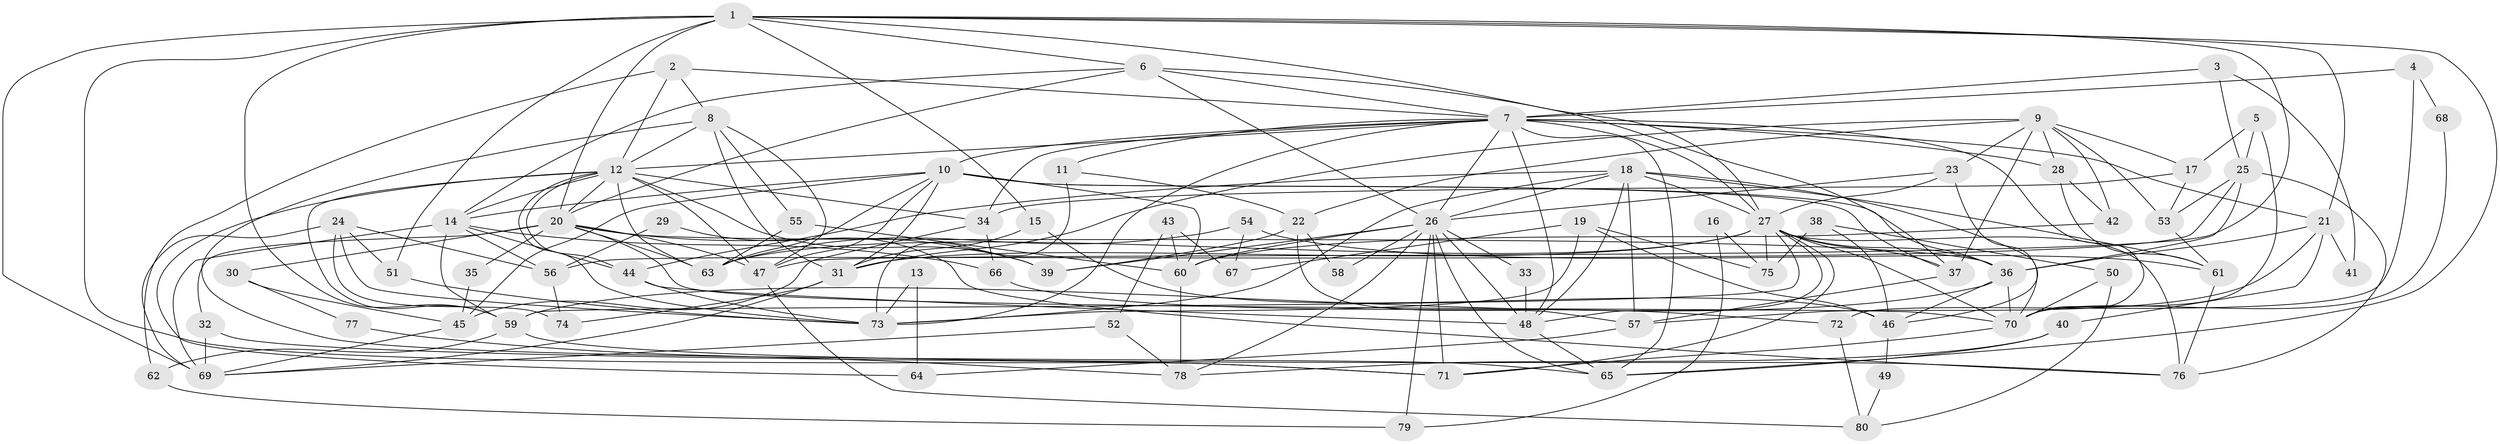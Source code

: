 // original degree distribution, {4: 0.21804511278195488, 3: 0.3233082706766917, 6: 0.14285714285714285, 7: 0.015037593984962405, 5: 0.15037593984962405, 2: 0.12781954887218044, 8: 0.015037593984962405, 9: 0.007518796992481203}
// Generated by graph-tools (version 1.1) at 2025/51/03/04/25 22:51:09]
// undirected, 80 vertices, 202 edges
graph export_dot {
  node [color=gray90,style=filled];
  1;
  2;
  3;
  4;
  5;
  6;
  7;
  8;
  9;
  10;
  11;
  12;
  13;
  14;
  15;
  16;
  17;
  18;
  19;
  20;
  21;
  22;
  23;
  24;
  25;
  26;
  27;
  28;
  29;
  30;
  31;
  32;
  33;
  34;
  35;
  36;
  37;
  38;
  39;
  40;
  41;
  42;
  43;
  44;
  45;
  46;
  47;
  48;
  49;
  50;
  51;
  52;
  53;
  54;
  55;
  56;
  57;
  58;
  59;
  60;
  61;
  62;
  63;
  64;
  65;
  66;
  67;
  68;
  69;
  70;
  71;
  72;
  73;
  74;
  75;
  76;
  77;
  78;
  79;
  80;
  1 -- 6 [weight=1.0];
  1 -- 15 [weight=1.0];
  1 -- 20 [weight=1.0];
  1 -- 21 [weight=1.0];
  1 -- 27 [weight=1.0];
  1 -- 47 [weight=1.0];
  1 -- 51 [weight=1.0];
  1 -- 59 [weight=1.0];
  1 -- 65 [weight=1.0];
  1 -- 69 [weight=2.0];
  1 -- 71 [weight=1.0];
  2 -- 7 [weight=1.0];
  2 -- 8 [weight=1.0];
  2 -- 12 [weight=1.0];
  2 -- 62 [weight=1.0];
  3 -- 7 [weight=1.0];
  3 -- 25 [weight=1.0];
  3 -- 41 [weight=1.0];
  4 -- 7 [weight=1.0];
  4 -- 68 [weight=1.0];
  4 -- 72 [weight=1.0];
  5 -- 17 [weight=1.0];
  5 -- 25 [weight=1.0];
  5 -- 70 [weight=1.0];
  6 -- 7 [weight=1.0];
  6 -- 14 [weight=1.0];
  6 -- 20 [weight=1.0];
  6 -- 26 [weight=1.0];
  6 -- 37 [weight=1.0];
  7 -- 10 [weight=1.0];
  7 -- 11 [weight=1.0];
  7 -- 12 [weight=1.0];
  7 -- 21 [weight=1.0];
  7 -- 26 [weight=1.0];
  7 -- 27 [weight=1.0];
  7 -- 28 [weight=1.0];
  7 -- 34 [weight=1.0];
  7 -- 48 [weight=1.0];
  7 -- 65 [weight=1.0];
  7 -- 70 [weight=1.0];
  7 -- 73 [weight=1.0];
  8 -- 12 [weight=1.0];
  8 -- 31 [weight=1.0];
  8 -- 47 [weight=1.0];
  8 -- 55 [weight=1.0];
  8 -- 65 [weight=1.0];
  9 -- 17 [weight=1.0];
  9 -- 22 [weight=1.0];
  9 -- 23 [weight=1.0];
  9 -- 28 [weight=1.0];
  9 -- 31 [weight=1.0];
  9 -- 37 [weight=1.0];
  9 -- 42 [weight=1.0];
  9 -- 53 [weight=1.0];
  10 -- 14 [weight=1.0];
  10 -- 31 [weight=2.0];
  10 -- 36 [weight=1.0];
  10 -- 37 [weight=1.0];
  10 -- 45 [weight=1.0];
  10 -- 47 [weight=1.0];
  10 -- 60 [weight=1.0];
  10 -- 63 [weight=1.0];
  11 -- 22 [weight=1.0];
  11 -- 73 [weight=1.0];
  12 -- 14 [weight=1.0];
  12 -- 20 [weight=2.0];
  12 -- 34 [weight=1.0];
  12 -- 39 [weight=1.0];
  12 -- 44 [weight=1.0];
  12 -- 47 [weight=1.0];
  12 -- 59 [weight=1.0];
  12 -- 63 [weight=1.0];
  12 -- 64 [weight=1.0];
  12 -- 73 [weight=1.0];
  13 -- 64 [weight=1.0];
  13 -- 73 [weight=1.0];
  14 -- 44 [weight=1.0];
  14 -- 56 [weight=1.0];
  14 -- 59 [weight=1.0];
  14 -- 66 [weight=2.0];
  14 -- 69 [weight=1.0];
  15 -- 31 [weight=1.0];
  15 -- 46 [weight=1.0];
  16 -- 75 [weight=1.0];
  16 -- 79 [weight=1.0];
  17 -- 34 [weight=1.0];
  17 -- 53 [weight=1.0];
  18 -- 26 [weight=1.0];
  18 -- 27 [weight=1.0];
  18 -- 44 [weight=1.0];
  18 -- 48 [weight=1.0];
  18 -- 57 [weight=1.0];
  18 -- 61 [weight=1.0];
  18 -- 70 [weight=1.0];
  18 -- 73 [weight=1.0];
  19 -- 46 [weight=1.0];
  19 -- 67 [weight=1.0];
  19 -- 73 [weight=1.0];
  19 -- 75 [weight=1.0];
  20 -- 30 [weight=1.0];
  20 -- 32 [weight=1.0];
  20 -- 35 [weight=1.0];
  20 -- 36 [weight=1.0];
  20 -- 39 [weight=1.0];
  20 -- 47 [weight=1.0];
  20 -- 63 [weight=1.0];
  20 -- 70 [weight=1.0];
  21 -- 36 [weight=1.0];
  21 -- 40 [weight=1.0];
  21 -- 41 [weight=1.0];
  21 -- 57 [weight=1.0];
  22 -- 39 [weight=1.0];
  22 -- 57 [weight=1.0];
  22 -- 58 [weight=1.0];
  23 -- 26 [weight=1.0];
  23 -- 27 [weight=1.0];
  23 -- 46 [weight=1.0];
  24 -- 51 [weight=1.0];
  24 -- 56 [weight=1.0];
  24 -- 69 [weight=1.0];
  24 -- 73 [weight=1.0];
  24 -- 74 [weight=1.0];
  25 -- 36 [weight=1.0];
  25 -- 53 [weight=1.0];
  25 -- 56 [weight=1.0];
  25 -- 76 [weight=1.0];
  26 -- 33 [weight=1.0];
  26 -- 39 [weight=1.0];
  26 -- 48 [weight=1.0];
  26 -- 58 [weight=1.0];
  26 -- 60 [weight=1.0];
  26 -- 65 [weight=1.0];
  26 -- 71 [weight=2.0];
  26 -- 78 [weight=1.0];
  26 -- 79 [weight=1.0];
  27 -- 31 [weight=1.0];
  27 -- 36 [weight=1.0];
  27 -- 37 [weight=1.0];
  27 -- 48 [weight=1.0];
  27 -- 59 [weight=1.0];
  27 -- 63 [weight=1.0];
  27 -- 70 [weight=1.0];
  27 -- 71 [weight=1.0];
  27 -- 75 [weight=1.0];
  27 -- 76 [weight=2.0];
  28 -- 42 [weight=1.0];
  28 -- 61 [weight=1.0];
  29 -- 56 [weight=1.0];
  29 -- 76 [weight=1.0];
  30 -- 45 [weight=1.0];
  30 -- 77 [weight=1.0];
  31 -- 69 [weight=1.0];
  31 -- 74 [weight=1.0];
  32 -- 69 [weight=1.0];
  32 -- 71 [weight=1.0];
  33 -- 48 [weight=1.0];
  34 -- 45 [weight=1.0];
  34 -- 66 [weight=1.0];
  35 -- 45 [weight=1.0];
  36 -- 46 [weight=1.0];
  36 -- 59 [weight=2.0];
  36 -- 70 [weight=1.0];
  37 -- 57 [weight=1.0];
  38 -- 46 [weight=1.0];
  38 -- 50 [weight=1.0];
  38 -- 75 [weight=1.0];
  40 -- 65 [weight=1.0];
  40 -- 78 [weight=1.0];
  42 -- 60 [weight=1.0];
  43 -- 52 [weight=1.0];
  43 -- 60 [weight=1.0];
  43 -- 67 [weight=1.0];
  44 -- 48 [weight=3.0];
  44 -- 73 [weight=1.0];
  45 -- 69 [weight=1.0];
  46 -- 49 [weight=1.0];
  47 -- 80 [weight=1.0];
  48 -- 65 [weight=1.0];
  49 -- 80 [weight=1.0];
  50 -- 70 [weight=1.0];
  50 -- 80 [weight=1.0];
  51 -- 73 [weight=1.0];
  52 -- 69 [weight=1.0];
  52 -- 78 [weight=1.0];
  53 -- 61 [weight=1.0];
  54 -- 61 [weight=1.0];
  54 -- 63 [weight=1.0];
  54 -- 67 [weight=1.0];
  55 -- 60 [weight=1.0];
  55 -- 63 [weight=1.0];
  56 -- 74 [weight=1.0];
  57 -- 64 [weight=1.0];
  59 -- 62 [weight=1.0];
  59 -- 76 [weight=1.0];
  60 -- 78 [weight=1.0];
  61 -- 76 [weight=1.0];
  62 -- 79 [weight=1.0];
  66 -- 72 [weight=1.0];
  68 -- 70 [weight=1.0];
  70 -- 71 [weight=1.0];
  72 -- 80 [weight=1.0];
  77 -- 78 [weight=1.0];
}

